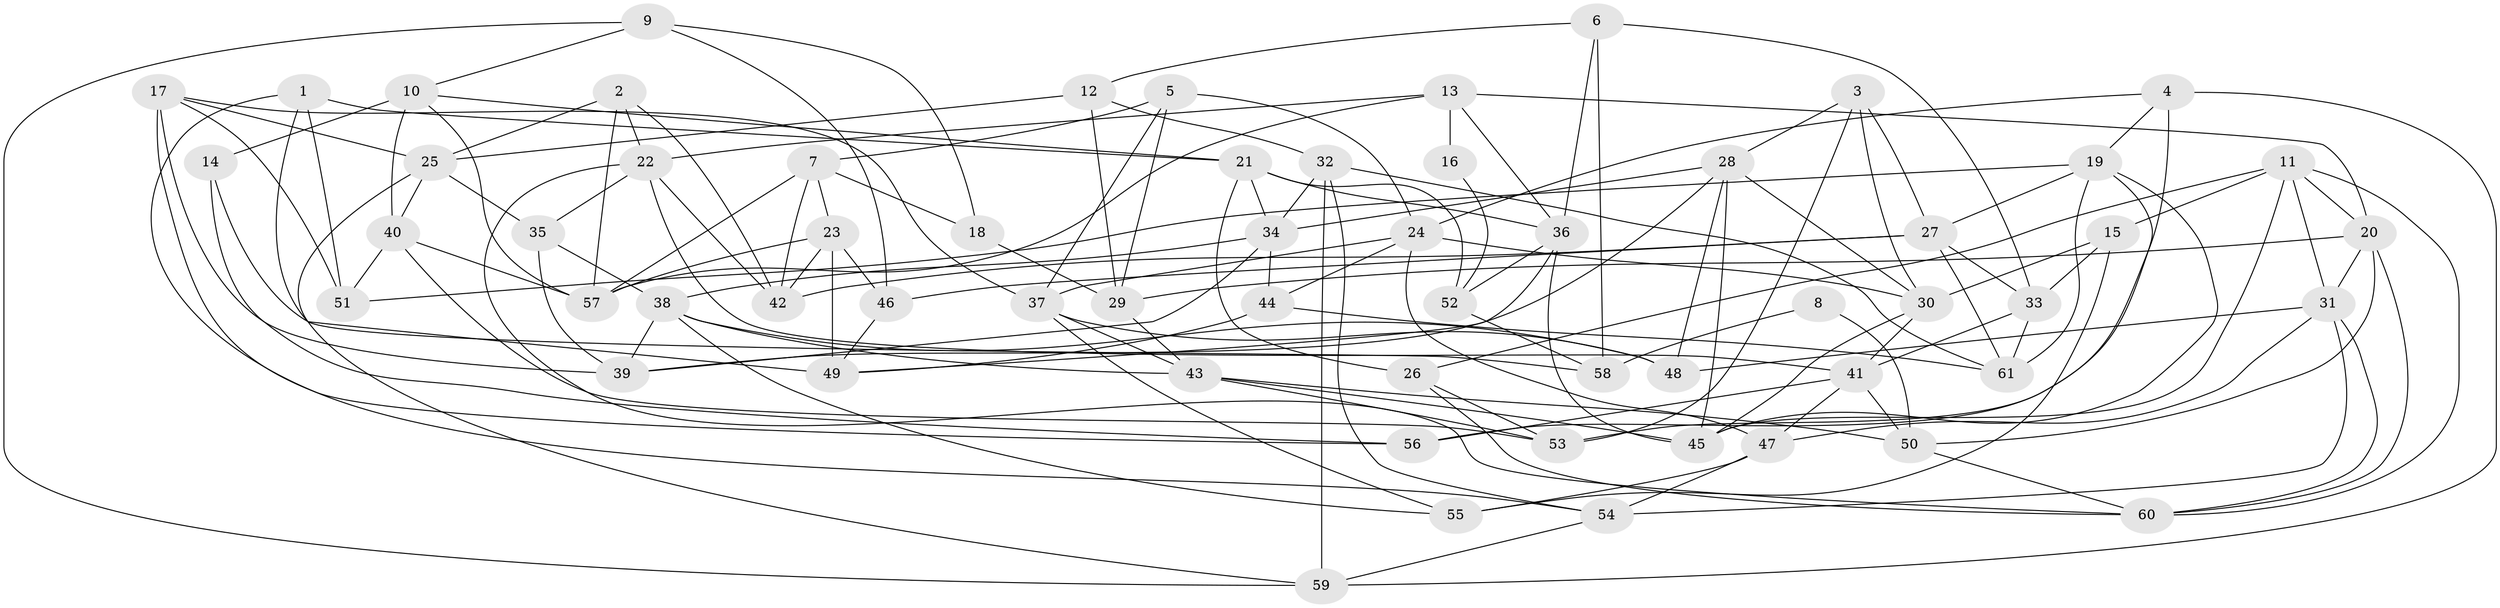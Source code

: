 // original degree distribution, {4: 1.0}
// Generated by graph-tools (version 1.1) at 2025/38/03/04/25 23:38:09]
// undirected, 61 vertices, 148 edges
graph export_dot {
  node [color=gray90,style=filled];
  1;
  2;
  3;
  4;
  5;
  6;
  7;
  8;
  9;
  10;
  11;
  12;
  13;
  14;
  15;
  16;
  17;
  18;
  19;
  20;
  21;
  22;
  23;
  24;
  25;
  26;
  27;
  28;
  29;
  30;
  31;
  32;
  33;
  34;
  35;
  36;
  37;
  38;
  39;
  40;
  41;
  42;
  43;
  44;
  45;
  46;
  47;
  48;
  49;
  50;
  51;
  52;
  53;
  54;
  55;
  56;
  57;
  58;
  59;
  60;
  61;
  1 -- 21 [weight=1.0];
  1 -- 49 [weight=1.0];
  1 -- 51 [weight=1.0];
  1 -- 54 [weight=1.0];
  2 -- 22 [weight=1.0];
  2 -- 25 [weight=1.0];
  2 -- 42 [weight=1.0];
  2 -- 57 [weight=1.0];
  3 -- 27 [weight=1.0];
  3 -- 28 [weight=1.0];
  3 -- 30 [weight=1.0];
  3 -- 53 [weight=1.0];
  4 -- 19 [weight=1.0];
  4 -- 24 [weight=1.0];
  4 -- 56 [weight=1.0];
  4 -- 59 [weight=1.0];
  5 -- 7 [weight=1.0];
  5 -- 24 [weight=1.0];
  5 -- 29 [weight=1.0];
  5 -- 37 [weight=1.0];
  6 -- 12 [weight=1.0];
  6 -- 33 [weight=1.0];
  6 -- 36 [weight=1.0];
  6 -- 58 [weight=1.0];
  7 -- 18 [weight=1.0];
  7 -- 23 [weight=1.0];
  7 -- 42 [weight=2.0];
  7 -- 57 [weight=1.0];
  8 -- 50 [weight=2.0];
  8 -- 58 [weight=2.0];
  9 -- 10 [weight=1.0];
  9 -- 18 [weight=1.0];
  9 -- 46 [weight=1.0];
  9 -- 59 [weight=1.0];
  10 -- 14 [weight=2.0];
  10 -- 21 [weight=1.0];
  10 -- 40 [weight=1.0];
  10 -- 57 [weight=1.0];
  11 -- 15 [weight=1.0];
  11 -- 20 [weight=1.0];
  11 -- 26 [weight=1.0];
  11 -- 31 [weight=1.0];
  11 -- 45 [weight=1.0];
  11 -- 60 [weight=1.0];
  12 -- 25 [weight=1.0];
  12 -- 29 [weight=1.0];
  12 -- 32 [weight=1.0];
  13 -- 16 [weight=2.0];
  13 -- 20 [weight=1.0];
  13 -- 22 [weight=1.0];
  13 -- 36 [weight=1.0];
  13 -- 57 [weight=1.0];
  14 -- 56 [weight=1.0];
  14 -- 58 [weight=1.0];
  15 -- 30 [weight=1.0];
  15 -- 33 [weight=1.0];
  15 -- 55 [weight=1.0];
  16 -- 52 [weight=2.0];
  17 -- 25 [weight=1.0];
  17 -- 37 [weight=1.0];
  17 -- 39 [weight=2.0];
  17 -- 51 [weight=1.0];
  17 -- 56 [weight=1.0];
  18 -- 29 [weight=2.0];
  19 -- 27 [weight=1.0];
  19 -- 45 [weight=1.0];
  19 -- 51 [weight=1.0];
  19 -- 53 [weight=1.0];
  19 -- 61 [weight=1.0];
  20 -- 29 [weight=1.0];
  20 -- 31 [weight=1.0];
  20 -- 50 [weight=1.0];
  20 -- 60 [weight=1.0];
  21 -- 26 [weight=1.0];
  21 -- 34 [weight=1.0];
  21 -- 36 [weight=1.0];
  21 -- 52 [weight=1.0];
  22 -- 35 [weight=1.0];
  22 -- 41 [weight=1.0];
  22 -- 42 [weight=1.0];
  22 -- 60 [weight=1.0];
  23 -- 42 [weight=1.0];
  23 -- 46 [weight=1.0];
  23 -- 49 [weight=2.0];
  23 -- 57 [weight=1.0];
  24 -- 30 [weight=1.0];
  24 -- 37 [weight=1.0];
  24 -- 44 [weight=1.0];
  24 -- 47 [weight=1.0];
  25 -- 35 [weight=1.0];
  25 -- 40 [weight=1.0];
  25 -- 59 [weight=1.0];
  26 -- 53 [weight=1.0];
  26 -- 60 [weight=1.0];
  27 -- 33 [weight=1.0];
  27 -- 42 [weight=1.0];
  27 -- 46 [weight=1.0];
  27 -- 61 [weight=1.0];
  28 -- 30 [weight=1.0];
  28 -- 34 [weight=1.0];
  28 -- 39 [weight=1.0];
  28 -- 45 [weight=1.0];
  28 -- 48 [weight=1.0];
  29 -- 43 [weight=1.0];
  30 -- 41 [weight=1.0];
  30 -- 45 [weight=1.0];
  31 -- 47 [weight=1.0];
  31 -- 48 [weight=1.0];
  31 -- 54 [weight=1.0];
  31 -- 60 [weight=1.0];
  32 -- 34 [weight=1.0];
  32 -- 54 [weight=1.0];
  32 -- 59 [weight=2.0];
  32 -- 61 [weight=1.0];
  33 -- 41 [weight=1.0];
  33 -- 61 [weight=2.0];
  34 -- 38 [weight=1.0];
  34 -- 39 [weight=1.0];
  34 -- 44 [weight=1.0];
  35 -- 38 [weight=1.0];
  35 -- 39 [weight=1.0];
  36 -- 45 [weight=1.0];
  36 -- 49 [weight=1.0];
  36 -- 52 [weight=1.0];
  37 -- 43 [weight=1.0];
  37 -- 48 [weight=1.0];
  37 -- 55 [weight=1.0];
  38 -- 39 [weight=1.0];
  38 -- 43 [weight=1.0];
  38 -- 48 [weight=1.0];
  38 -- 55 [weight=1.0];
  40 -- 51 [weight=1.0];
  40 -- 53 [weight=2.0];
  40 -- 57 [weight=1.0];
  41 -- 47 [weight=1.0];
  41 -- 50 [weight=1.0];
  41 -- 56 [weight=1.0];
  43 -- 45 [weight=1.0];
  43 -- 50 [weight=1.0];
  43 -- 53 [weight=1.0];
  44 -- 49 [weight=1.0];
  44 -- 61 [weight=1.0];
  46 -- 49 [weight=1.0];
  47 -- 54 [weight=2.0];
  47 -- 55 [weight=1.0];
  50 -- 60 [weight=1.0];
  52 -- 58 [weight=2.0];
  54 -- 59 [weight=1.0];
}
